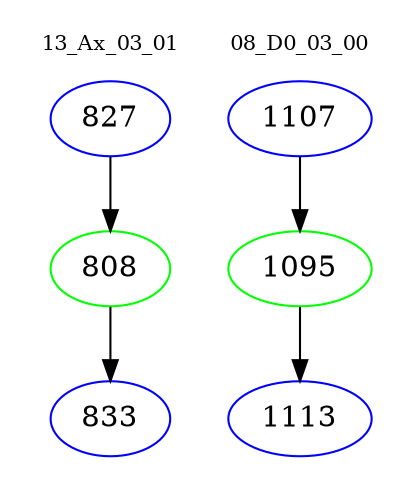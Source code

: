 digraph{
subgraph cluster_0 {
color = white
label = "13_Ax_03_01";
fontsize=10;
T0_827 [label="827", color="blue"]
T0_827 -> T0_808 [color="black"]
T0_808 [label="808", color="green"]
T0_808 -> T0_833 [color="black"]
T0_833 [label="833", color="blue"]
}
subgraph cluster_1 {
color = white
label = "08_D0_03_00";
fontsize=10;
T1_1107 [label="1107", color="blue"]
T1_1107 -> T1_1095 [color="black"]
T1_1095 [label="1095", color="green"]
T1_1095 -> T1_1113 [color="black"]
T1_1113 [label="1113", color="blue"]
}
}

